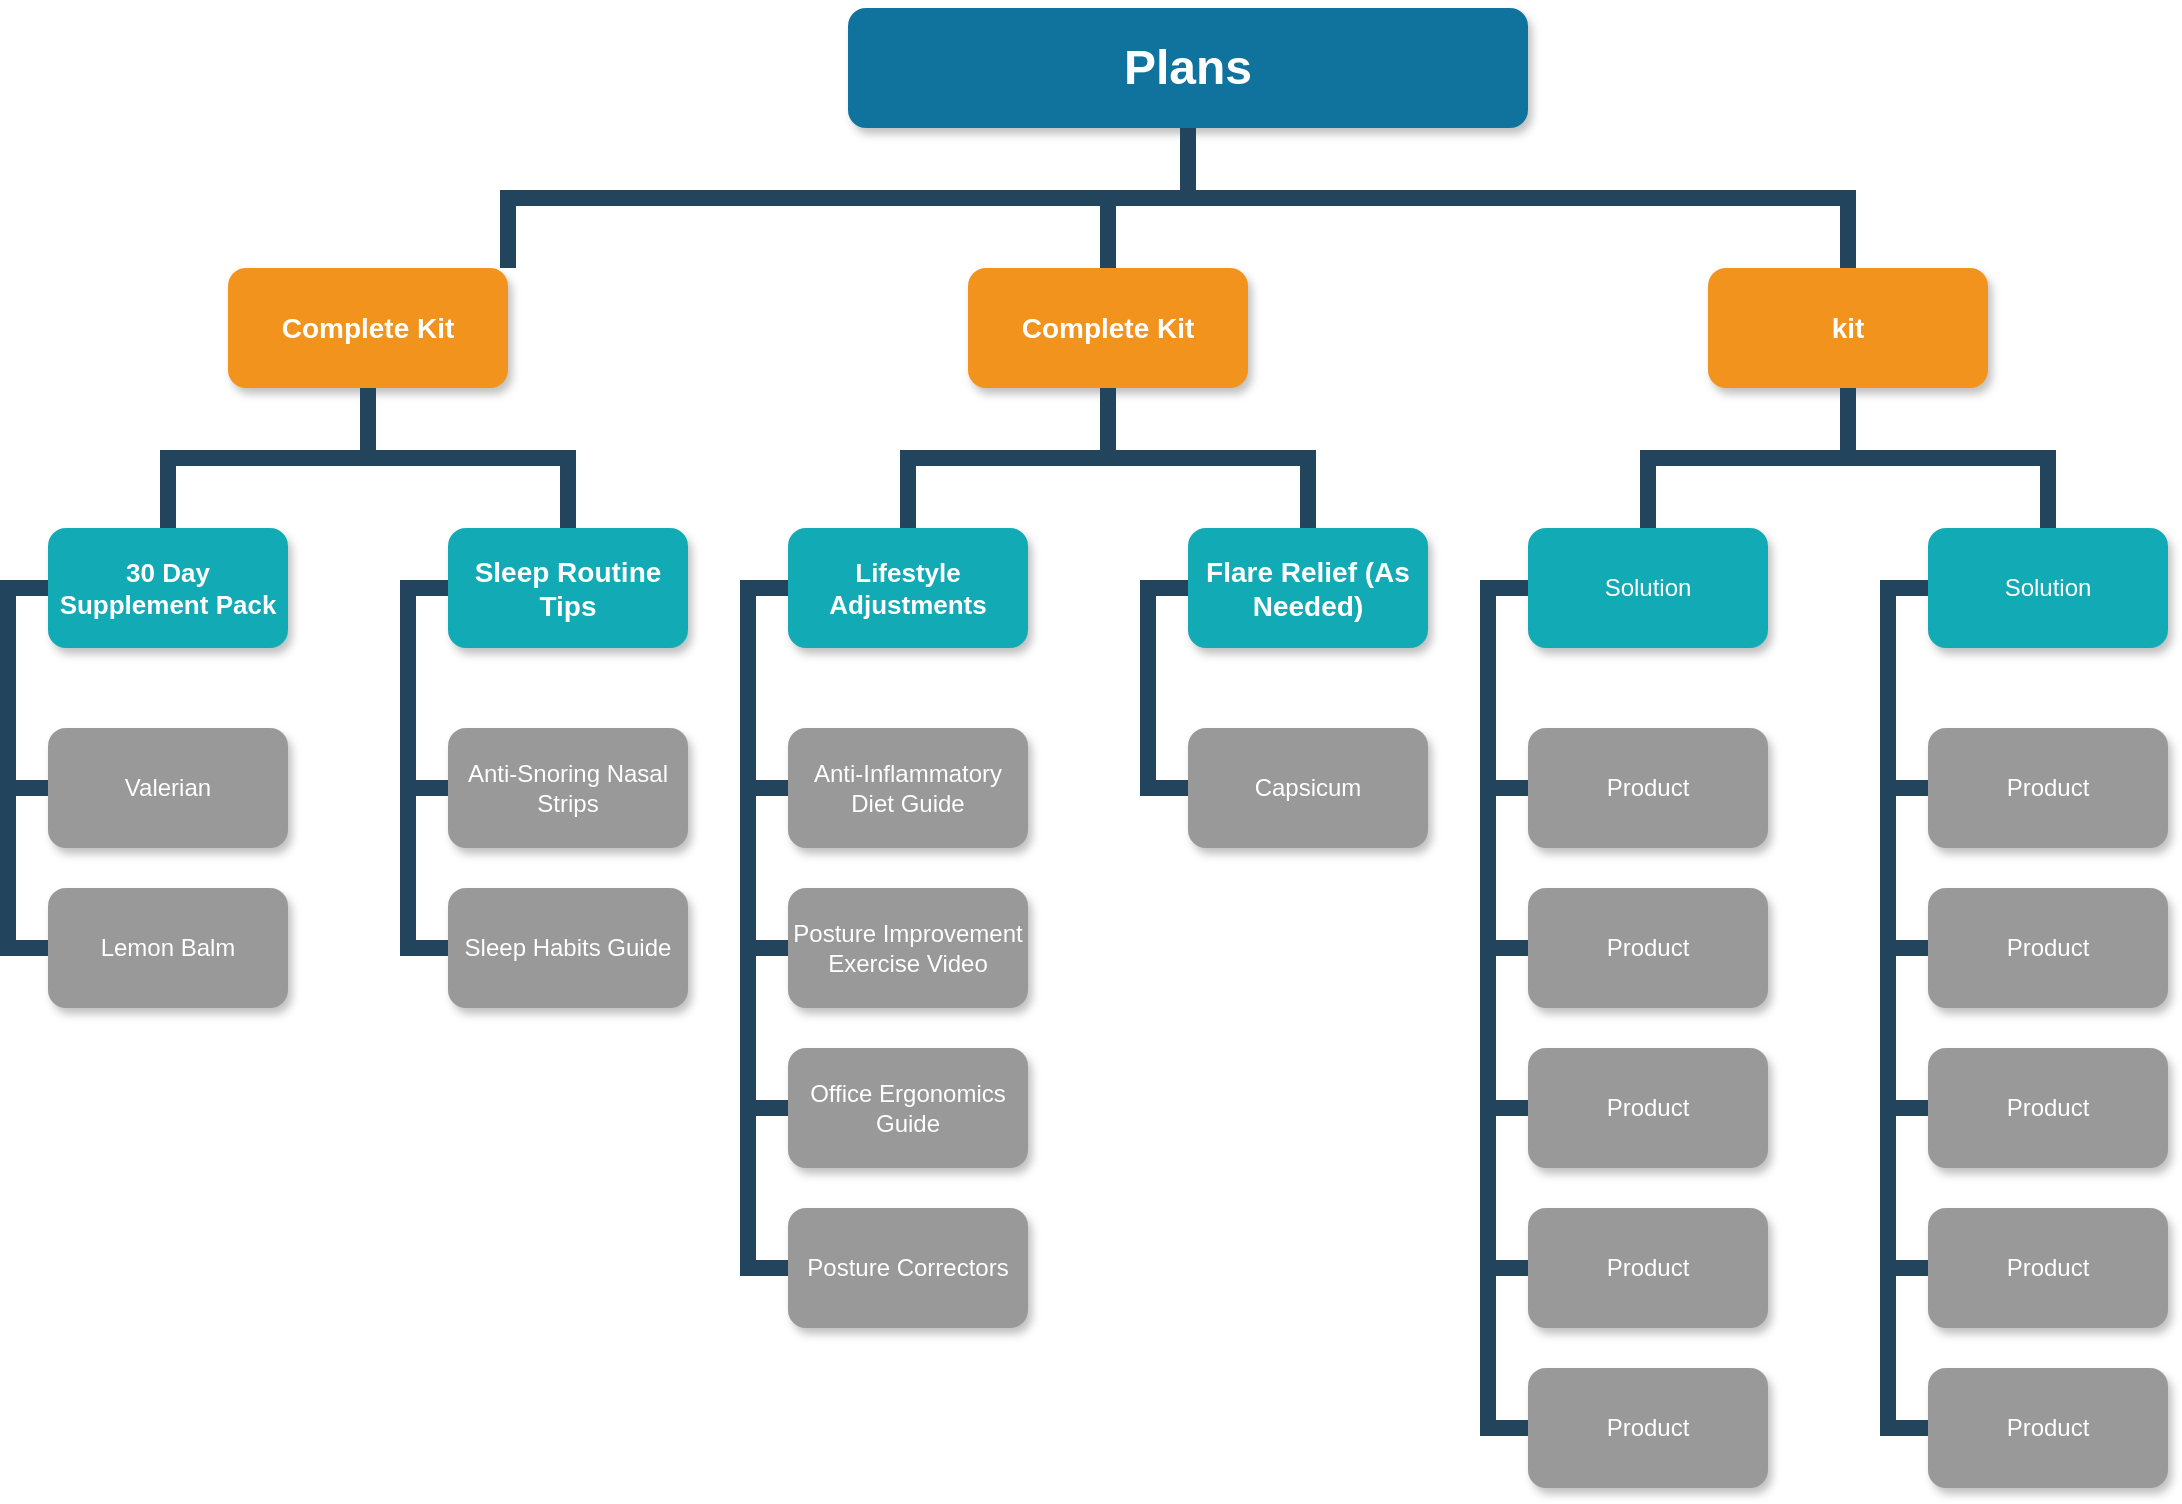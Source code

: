 <mxfile version="12.6.5" type="github">
  <diagram name="Page-1" id="64c3da0e-402f-94eb-ee01-a36477274f13">
    <mxGraphModel dx="1422" dy="762" grid="1" gridSize="10" guides="1" tooltips="1" connect="1" arrows="1" fold="1" page="1" pageScale="1" pageWidth="1169" pageHeight="826" background="#ffffff" math="0" shadow="0">
      <root>
        <mxCell id="0"/>
        <mxCell id="1" parent="0"/>
        <mxCell id="2" value="Plans" style="whiteSpace=wrap;rounded=1;shadow=1;fillColor=#10739E;strokeColor=none;fontColor=#FFFFFF;fontStyle=1;fontSize=24" parent="1" vertex="1">
          <mxGeometry x="1000" y="50" width="340" height="60" as="geometry"/>
        </mxCell>
        <mxCell id="3" value="Complete Kit" style="whiteSpace=wrap;rounded=1;fillColor=#F2931E;strokeColor=none;shadow=1;fontColor=#FFFFFF;fontStyle=1;fontSize=14" parent="1" vertex="1">
          <mxGeometry x="690" y="180.0" width="140" height="60" as="geometry"/>
        </mxCell>
        <mxCell id="4" value="Complete Kit" style="whiteSpace=wrap;rounded=1;fillColor=#F2931E;strokeColor=none;shadow=1;fontColor=#FFFFFF;fontStyle=1;fontSize=14" parent="1" vertex="1">
          <mxGeometry x="1060" y="180.0" width="140" height="60" as="geometry"/>
        </mxCell>
        <mxCell id="6" value="kit" style="whiteSpace=wrap;rounded=1;fillColor=#F2931E;strokeColor=none;shadow=1;fontColor=#FFFFFF;fontStyle=1;fontSize=14" parent="1" vertex="1">
          <mxGeometry x="1430" y="180.0" width="140" height="60" as="geometry"/>
        </mxCell>
        <mxCell id="10" value="30 Day Supplement Pack" style="whiteSpace=wrap;rounded=1;fillColor=#12AAB5;strokeColor=none;shadow=1;fontColor=#FFFFFF;fontStyle=1;fontSize=13;" parent="1" vertex="1">
          <mxGeometry x="600" y="310.0" width="120" height="60" as="geometry"/>
        </mxCell>
        <mxCell id="12" value="Sleep Routine Tips" style="whiteSpace=wrap;rounded=1;fillColor=#12AAB5;strokeColor=none;shadow=1;fontColor=#FFFFFF;fontStyle=1;fontSize=14;" parent="1" vertex="1">
          <mxGeometry x="800" y="310.0" width="120" height="60" as="geometry"/>
        </mxCell>
        <mxCell id="23" value="Valerian" style="whiteSpace=wrap;rounded=1;fillColor=#999999;strokeColor=none;shadow=1;fontColor=#FFFFFF;fontStyle=0" parent="1" vertex="1">
          <mxGeometry x="600" y="410.0" width="120" height="60" as="geometry"/>
        </mxCell>
        <mxCell id="24" value="Lemon Balm" style="whiteSpace=wrap;rounded=1;fillColor=#999999;strokeColor=none;shadow=1;fontColor=#FFFFFF;fontStyle=0" parent="1" vertex="1">
          <mxGeometry x="600.0" y="490.0" width="120" height="60" as="geometry"/>
        </mxCell>
        <mxCell id="38" value="Anti-Snoring Nasal Strips" style="whiteSpace=wrap;rounded=1;fillColor=#999999;strokeColor=none;shadow=1;fontColor=#FFFFFF;fontStyle=0" parent="1" vertex="1">
          <mxGeometry x="800.0" y="410.0" width="120" height="60" as="geometry"/>
        </mxCell>
        <mxCell id="39" value="Sleep Habits Guide" style="whiteSpace=wrap;rounded=1;fillColor=#999999;strokeColor=none;shadow=1;fontColor=#FFFFFF;fontStyle=0" parent="1" vertex="1">
          <mxGeometry x="800.0" y="490.0" width="120" height="60" as="geometry"/>
        </mxCell>
        <mxCell id="43" value="Lifestyle Adjustments" style="whiteSpace=wrap;rounded=1;fillColor=#12AAB5;strokeColor=none;shadow=1;fontColor=#FFFFFF;fontSize=13;fontStyle=1" parent="1" vertex="1">
          <mxGeometry x="970.0" y="310.0" width="120" height="60" as="geometry"/>
        </mxCell>
        <mxCell id="44" value="Flare Relief (As Needed)" style="whiteSpace=wrap;rounded=1;fillColor=#12AAB5;strokeColor=none;shadow=1;fontColor=#FFFFFF;fontStyle=1;fontSize=14;" parent="1" vertex="1">
          <mxGeometry x="1170.0" y="310.0" width="120" height="60" as="geometry"/>
        </mxCell>
        <mxCell id="45" value="Anti-Inflammatory Diet Guide" style="whiteSpace=wrap;rounded=1;fillColor=#999999;strokeColor=none;shadow=1;fontColor=#FFFFFF;fontStyle=0" parent="1" vertex="1">
          <mxGeometry x="970.0" y="410.0" width="120" height="60" as="geometry"/>
        </mxCell>
        <mxCell id="46" value="Posture Improvement Exercise Video" style="whiteSpace=wrap;rounded=1;fillColor=#999999;strokeColor=none;shadow=1;fontColor=#FFFFFF;fontStyle=0" parent="1" vertex="1">
          <mxGeometry x="970.0" y="490.0" width="120" height="60" as="geometry"/>
        </mxCell>
        <mxCell id="47" value="Office Ergonomics Guide" style="whiteSpace=wrap;rounded=1;fillColor=#999999;strokeColor=none;shadow=1;fontColor=#FFFFFF;fontStyle=0" parent="1" vertex="1">
          <mxGeometry x="970.0" y="570.0" width="120" height="60" as="geometry"/>
        </mxCell>
        <mxCell id="48" value="Posture Correctors" style="whiteSpace=wrap;rounded=1;fillColor=#999999;strokeColor=none;shadow=1;fontColor=#FFFFFF;fontStyle=0" parent="1" vertex="1">
          <mxGeometry x="970" y="650.0" width="120" height="60" as="geometry"/>
        </mxCell>
        <mxCell id="50" value="Capsicum" style="whiteSpace=wrap;rounded=1;fillColor=#999999;strokeColor=none;shadow=1;fontColor=#FFFFFF;fontStyle=0" parent="1" vertex="1">
          <mxGeometry x="1170.0" y="410.0" width="120" height="60" as="geometry"/>
        </mxCell>
        <mxCell id="103" value="" style="edgeStyle=elbowEdgeStyle;elbow=vertical;rounded=0;fontColor=#000000;endArrow=none;endFill=0;strokeWidth=8;strokeColor=#23445D;" parent="1" source="3" target="10" edge="1">
          <mxGeometry width="100" height="100" relative="1" as="geometry">
            <mxPoint x="550" y="300" as="sourcePoint"/>
            <mxPoint x="650" y="200" as="targetPoint"/>
          </mxGeometry>
        </mxCell>
        <mxCell id="104" value="" style="edgeStyle=elbowEdgeStyle;elbow=vertical;rounded=0;fontColor=#000000;endArrow=none;endFill=0;strokeWidth=8;strokeColor=#23445D;" parent="1" source="3" target="12" edge="1">
          <mxGeometry width="100" height="100" relative="1" as="geometry">
            <mxPoint x="890" y="300" as="sourcePoint"/>
            <mxPoint x="990" y="200" as="targetPoint"/>
          </mxGeometry>
        </mxCell>
        <mxCell id="105" value="" style="edgeStyle=elbowEdgeStyle;elbow=horizontal;rounded=0;fontColor=#000000;endArrow=none;endFill=0;strokeWidth=8;strokeColor=#23445D;" parent="1" source="10" target="23" edge="1">
          <mxGeometry width="100" height="100" relative="1" as="geometry">
            <mxPoint x="540" y="490" as="sourcePoint"/>
            <mxPoint x="640" y="390" as="targetPoint"/>
            <Array as="points">
              <mxPoint x="580" y="390"/>
            </Array>
          </mxGeometry>
        </mxCell>
        <mxCell id="106" value="" style="edgeStyle=elbowEdgeStyle;elbow=horizontal;rounded=0;fontColor=#000000;endArrow=none;endFill=0;strokeWidth=8;strokeColor=#23445D;" parent="1" source="10" target="24" edge="1">
          <mxGeometry width="100" height="100" relative="1" as="geometry">
            <mxPoint x="610" y="350" as="sourcePoint"/>
            <mxPoint x="610" y="450" as="targetPoint"/>
            <Array as="points">
              <mxPoint x="580" y="410"/>
            </Array>
          </mxGeometry>
        </mxCell>
        <mxCell id="111" value="" style="edgeStyle=elbowEdgeStyle;elbow=horizontal;rounded=0;fontColor=#000000;endArrow=none;endFill=0;strokeWidth=8;strokeColor=#23445D;" parent="1" target="38" edge="1">
          <mxGeometry width="100" height="100" relative="1" as="geometry">
            <mxPoint x="790" y="340.0" as="sourcePoint"/>
            <mxPoint x="790" y="440.0" as="targetPoint"/>
            <Array as="points">
              <mxPoint x="780" y="390"/>
            </Array>
          </mxGeometry>
        </mxCell>
        <mxCell id="112" value="" style="edgeStyle=elbowEdgeStyle;elbow=horizontal;rounded=0;fontColor=#000000;endArrow=none;endFill=0;strokeWidth=8;strokeColor=#23445D;" parent="1" source="12" target="39" edge="1">
          <mxGeometry width="100" height="100" relative="1" as="geometry">
            <mxPoint x="790" y="340.0" as="sourcePoint"/>
            <mxPoint x="790" y="520.0" as="targetPoint"/>
            <Array as="points">
              <mxPoint x="780" y="430"/>
            </Array>
          </mxGeometry>
        </mxCell>
        <mxCell id="116" value="" style="edgeStyle=elbowEdgeStyle;elbow=vertical;rounded=0;fontColor=#000000;endArrow=none;endFill=0;strokeWidth=8;strokeColor=#23445D;" parent="1" source="4" target="43" edge="1">
          <mxGeometry width="100" height="100" relative="1" as="geometry">
            <mxPoint x="770" y="250.0" as="sourcePoint"/>
            <mxPoint x="670" y="320" as="targetPoint"/>
          </mxGeometry>
        </mxCell>
        <mxCell id="117" value="" style="edgeStyle=elbowEdgeStyle;elbow=vertical;rounded=0;fontColor=#000000;endArrow=none;endFill=0;strokeWidth=8;strokeColor=#23445D;" parent="1" source="4" target="44" edge="1">
          <mxGeometry width="100" height="100" relative="1" as="geometry">
            <mxPoint x="770" y="250.0" as="sourcePoint"/>
            <mxPoint x="870" y="320" as="targetPoint"/>
          </mxGeometry>
        </mxCell>
        <mxCell id="118" value="" style="edgeStyle=elbowEdgeStyle;elbow=horizontal;rounded=0;fontColor=#000000;endArrow=none;endFill=0;strokeWidth=8;strokeColor=#23445D;" parent="1" source="43" target="45" edge="1">
          <mxGeometry width="100" height="100" relative="1" as="geometry">
            <mxPoint x="950" y="340.0" as="sourcePoint"/>
            <mxPoint x="960.0" y="440" as="targetPoint"/>
            <Array as="points">
              <mxPoint x="950" y="390"/>
            </Array>
          </mxGeometry>
        </mxCell>
        <mxCell id="119" value="" style="edgeStyle=elbowEdgeStyle;elbow=horizontal;rounded=0;fontColor=#000000;endArrow=none;endFill=0;strokeWidth=8;strokeColor=#23445D;" parent="1" source="43" target="46" edge="1">
          <mxGeometry width="100" height="100" relative="1" as="geometry">
            <mxPoint x="960" y="340" as="sourcePoint"/>
            <mxPoint x="960.0" y="520" as="targetPoint"/>
            <Array as="points">
              <mxPoint x="950" y="430"/>
            </Array>
          </mxGeometry>
        </mxCell>
        <mxCell id="120" value="" style="edgeStyle=elbowEdgeStyle;elbow=horizontal;rounded=0;fontColor=#000000;endArrow=none;endFill=0;strokeWidth=8;strokeColor=#23445D;" parent="1" source="43" edge="1">
          <mxGeometry width="100" height="100" relative="1" as="geometry">
            <mxPoint x="960" y="340" as="sourcePoint"/>
            <mxPoint x="960" y="680" as="targetPoint"/>
            <Array as="points">
              <mxPoint x="950" y="560"/>
            </Array>
          </mxGeometry>
        </mxCell>
        <mxCell id="121" value="" style="edgeStyle=elbowEdgeStyle;elbow=horizontal;rounded=0;fontColor=#000000;endArrow=none;endFill=0;strokeWidth=8;strokeColor=#23445D;" parent="1" source="43" target="48" edge="1">
          <mxGeometry width="100" height="100" relative="1" as="geometry">
            <mxPoint x="960" y="340" as="sourcePoint"/>
            <mxPoint x="960" y="680" as="targetPoint"/>
            <Array as="points">
              <mxPoint x="950" y="510"/>
            </Array>
          </mxGeometry>
        </mxCell>
        <mxCell id="122" value="" style="edgeStyle=elbowEdgeStyle;elbow=horizontal;rounded=0;fontColor=#000000;endArrow=none;endFill=0;strokeWidth=8;strokeColor=#23445D;" parent="1" source="43" target="47" edge="1">
          <mxGeometry width="100" height="100" relative="1" as="geometry">
            <mxPoint x="960" y="340" as="sourcePoint"/>
            <mxPoint x="960.0" y="600" as="targetPoint"/>
            <Array as="points">
              <mxPoint x="950" y="480"/>
            </Array>
          </mxGeometry>
        </mxCell>
        <mxCell id="123" value="" style="edgeStyle=elbowEdgeStyle;elbow=horizontal;rounded=0;fontColor=#000000;endArrow=none;endFill=0;strokeWidth=8;strokeColor=#23445D;" parent="1" source="44" target="50" edge="1">
          <mxGeometry width="100" height="100" relative="1" as="geometry">
            <mxPoint x="1140" y="340.0" as="sourcePoint"/>
            <mxPoint x="1150.0" y="440" as="targetPoint"/>
            <Array as="points">
              <mxPoint x="1150" y="390"/>
            </Array>
          </mxGeometry>
        </mxCell>
        <mxCell id="124" value="" style="edgeStyle=elbowEdgeStyle;elbow=horizontal;rounded=0;fontColor=#000000;endArrow=none;endFill=0;strokeWidth=8;strokeColor=#23445D;" parent="1" source="44" edge="1">
          <mxGeometry width="100" height="100" relative="1" as="geometry">
            <mxPoint x="1150" y="340" as="sourcePoint"/>
            <mxPoint x="1160" y="440" as="targetPoint"/>
            <Array as="points">
              <mxPoint x="1150" y="430"/>
            </Array>
          </mxGeometry>
        </mxCell>
        <mxCell id="125" value="" style="edgeStyle=elbowEdgeStyle;elbow=horizontal;rounded=0;fontColor=#000000;endArrow=none;endFill=0;strokeWidth=8;strokeColor=#23445D;" parent="1" source="44" edge="1">
          <mxGeometry width="100" height="100" relative="1" as="geometry">
            <mxPoint x="1150" y="340" as="sourcePoint"/>
            <mxPoint x="1150" y="440" as="targetPoint"/>
            <Array as="points">
              <mxPoint x="1150" y="550"/>
            </Array>
          </mxGeometry>
        </mxCell>
        <mxCell id="133" value="Solution" style="whiteSpace=wrap;rounded=1;fillColor=#12AAB5;strokeColor=none;shadow=1;fontColor=#FFFFFF;" parent="1" vertex="1">
          <mxGeometry x="1340.0" y="310.0" width="120" height="60" as="geometry"/>
        </mxCell>
        <mxCell id="134" value="Solution" style="whiteSpace=wrap;rounded=1;fillColor=#12AAB5;strokeColor=none;shadow=1;fontColor=#FFFFFF;" parent="1" vertex="1">
          <mxGeometry x="1540.0" y="310.0" width="120" height="60" as="geometry"/>
        </mxCell>
        <mxCell id="135" value="Product" style="whiteSpace=wrap;rounded=1;fillColor=#999999;strokeColor=none;shadow=1;fontColor=#FFFFFF;fontStyle=0" parent="1" vertex="1">
          <mxGeometry x="1340.0" y="410.0" width="120" height="60" as="geometry"/>
        </mxCell>
        <mxCell id="136" value="Product" style="whiteSpace=wrap;rounded=1;fillColor=#999999;strokeColor=none;shadow=1;fontColor=#FFFFFF;fontStyle=0" parent="1" vertex="1">
          <mxGeometry x="1340" y="490.0" width="120" height="60" as="geometry"/>
        </mxCell>
        <mxCell id="137" value="Product" style="whiteSpace=wrap;rounded=1;fillColor=#999999;strokeColor=none;shadow=1;fontColor=#FFFFFF;fontStyle=0" parent="1" vertex="1">
          <mxGeometry x="1340.0" y="570.0" width="120" height="60" as="geometry"/>
        </mxCell>
        <mxCell id="138" value="Product" style="whiteSpace=wrap;rounded=1;fillColor=#999999;strokeColor=none;shadow=1;fontColor=#FFFFFF;fontStyle=0" parent="1" vertex="1">
          <mxGeometry x="1340" y="650.0" width="120" height="60" as="geometry"/>
        </mxCell>
        <mxCell id="139" value="Product" style="whiteSpace=wrap;rounded=1;fillColor=#999999;strokeColor=none;shadow=1;fontColor=#FFFFFF;fontStyle=0" parent="1" vertex="1">
          <mxGeometry x="1340" y="730.0" width="120" height="60" as="geometry"/>
        </mxCell>
        <mxCell id="140" value="Product" style="whiteSpace=wrap;rounded=1;fillColor=#999999;strokeColor=none;shadow=1;fontColor=#FFFFFF;fontStyle=0" parent="1" vertex="1">
          <mxGeometry x="1540.0" y="410.0" width="120" height="60" as="geometry"/>
        </mxCell>
        <mxCell id="141" value="Product" style="whiteSpace=wrap;rounded=1;fillColor=#999999;strokeColor=none;shadow=1;fontColor=#FFFFFF;fontStyle=0" parent="1" vertex="1">
          <mxGeometry x="1540.0" y="490.0" width="120" height="60" as="geometry"/>
        </mxCell>
        <mxCell id="142" value="Product" style="whiteSpace=wrap;rounded=1;fillColor=#999999;strokeColor=none;shadow=1;fontColor=#FFFFFF;fontStyle=0" parent="1" vertex="1">
          <mxGeometry x="1540.0" y="570.0" width="120" height="60" as="geometry"/>
        </mxCell>
        <mxCell id="143" value="Product" style="whiteSpace=wrap;rounded=1;fillColor=#999999;strokeColor=none;shadow=1;fontColor=#FFFFFF;fontStyle=0" parent="1" vertex="1">
          <mxGeometry x="1540.0" y="650.0" width="120" height="60" as="geometry"/>
        </mxCell>
        <mxCell id="144" value="Product" style="whiteSpace=wrap;rounded=1;fillColor=#999999;strokeColor=none;shadow=1;fontColor=#FFFFFF;fontStyle=0" parent="1" vertex="1">
          <mxGeometry x="1540.0" y="730.0" width="120" height="60" as="geometry"/>
        </mxCell>
        <mxCell id="145" value="" style="edgeStyle=elbowEdgeStyle;elbow=horizontal;rounded=0;fontColor=#000000;endArrow=none;endFill=0;strokeWidth=8;strokeColor=#23445D;" parent="1" source="133" target="135" edge="1">
          <mxGeometry width="100" height="100" relative="1" as="geometry">
            <mxPoint x="1320" y="340.0" as="sourcePoint"/>
            <mxPoint x="1330.0" y="440" as="targetPoint"/>
            <Array as="points">
              <mxPoint x="1320" y="390"/>
            </Array>
          </mxGeometry>
        </mxCell>
        <mxCell id="146" value="" style="edgeStyle=elbowEdgeStyle;elbow=horizontal;rounded=0;fontColor=#000000;endArrow=none;endFill=0;strokeWidth=8;strokeColor=#23445D;" parent="1" source="133" target="136" edge="1">
          <mxGeometry width="100" height="100" relative="1" as="geometry">
            <mxPoint x="1330" y="340" as="sourcePoint"/>
            <mxPoint x="1330.0" y="520" as="targetPoint"/>
            <Array as="points">
              <mxPoint x="1320" y="430"/>
            </Array>
          </mxGeometry>
        </mxCell>
        <mxCell id="147" value="" style="edgeStyle=elbowEdgeStyle;elbow=horizontal;rounded=0;fontColor=#000000;endArrow=none;endFill=0;strokeWidth=8;strokeColor=#23445D;" parent="1" source="133" target="139" edge="1">
          <mxGeometry width="100" height="100" relative="1" as="geometry">
            <mxPoint x="1330" y="340" as="sourcePoint"/>
            <mxPoint x="1330" y="760" as="targetPoint"/>
            <Array as="points">
              <mxPoint x="1320" y="560"/>
            </Array>
          </mxGeometry>
        </mxCell>
        <mxCell id="148" value="" style="edgeStyle=elbowEdgeStyle;elbow=horizontal;rounded=0;fontColor=#000000;endArrow=none;endFill=0;strokeWidth=8;strokeColor=#23445D;" parent="1" source="133" target="138" edge="1">
          <mxGeometry width="100" height="100" relative="1" as="geometry">
            <mxPoint x="1330" y="340" as="sourcePoint"/>
            <mxPoint x="1330" y="680" as="targetPoint"/>
            <Array as="points">
              <mxPoint x="1320" y="510"/>
            </Array>
          </mxGeometry>
        </mxCell>
        <mxCell id="149" value="" style="edgeStyle=elbowEdgeStyle;elbow=horizontal;rounded=0;fontColor=#000000;endArrow=none;endFill=0;strokeWidth=8;strokeColor=#23445D;" parent="1" source="133" target="137" edge="1">
          <mxGeometry width="100" height="100" relative="1" as="geometry">
            <mxPoint x="1330" y="340" as="sourcePoint"/>
            <mxPoint x="1330.0" y="600" as="targetPoint"/>
            <Array as="points">
              <mxPoint x="1320" y="480"/>
            </Array>
          </mxGeometry>
        </mxCell>
        <mxCell id="150" value="" style="edgeStyle=elbowEdgeStyle;elbow=horizontal;rounded=0;fontColor=#000000;endArrow=none;endFill=0;strokeWidth=8;strokeColor=#23445D;" parent="1" source="134" target="140" edge="1">
          <mxGeometry width="100" height="100" relative="1" as="geometry">
            <mxPoint x="1510" y="340.0" as="sourcePoint"/>
            <mxPoint x="1520.0" y="440" as="targetPoint"/>
            <Array as="points">
              <mxPoint x="1520" y="390"/>
            </Array>
          </mxGeometry>
        </mxCell>
        <mxCell id="151" value="" style="edgeStyle=elbowEdgeStyle;elbow=horizontal;rounded=0;fontColor=#000000;endArrow=none;endFill=0;strokeWidth=8;strokeColor=#23445D;" parent="1" source="134" target="141" edge="1">
          <mxGeometry width="100" height="100" relative="1" as="geometry">
            <mxPoint x="1520" y="340" as="sourcePoint"/>
            <mxPoint x="1520.0" y="520" as="targetPoint"/>
            <Array as="points">
              <mxPoint x="1520" y="430"/>
            </Array>
          </mxGeometry>
        </mxCell>
        <mxCell id="152" value="" style="edgeStyle=elbowEdgeStyle;elbow=horizontal;rounded=0;fontColor=#000000;endArrow=none;endFill=0;strokeWidth=8;strokeColor=#23445D;" parent="1" source="134" target="144" edge="1">
          <mxGeometry width="100" height="100" relative="1" as="geometry">
            <mxPoint x="1520" y="340" as="sourcePoint"/>
            <mxPoint x="1520" y="760" as="targetPoint"/>
            <Array as="points">
              <mxPoint x="1520" y="550"/>
            </Array>
          </mxGeometry>
        </mxCell>
        <mxCell id="153" value="" style="edgeStyle=elbowEdgeStyle;elbow=horizontal;rounded=0;fontColor=#000000;endArrow=none;endFill=0;strokeWidth=8;strokeColor=#23445D;" parent="1" source="134" target="143" edge="1">
          <mxGeometry width="100" height="100" relative="1" as="geometry">
            <mxPoint x="1520" y="340" as="sourcePoint"/>
            <mxPoint x="1520" y="680" as="targetPoint"/>
            <Array as="points">
              <mxPoint x="1520" y="510"/>
            </Array>
          </mxGeometry>
        </mxCell>
        <mxCell id="154" value="" style="edgeStyle=elbowEdgeStyle;elbow=horizontal;rounded=0;fontColor=#000000;endArrow=none;endFill=0;strokeWidth=8;strokeColor=#23445D;" parent="1" source="134" target="142" edge="1">
          <mxGeometry width="100" height="100" relative="1" as="geometry">
            <mxPoint x="1520" y="340" as="sourcePoint"/>
            <mxPoint x="1520.0" y="600" as="targetPoint"/>
            <Array as="points">
              <mxPoint x="1520" y="480"/>
            </Array>
          </mxGeometry>
        </mxCell>
        <mxCell id="221" value="" style="edgeStyle=elbowEdgeStyle;elbow=vertical;rounded=0;fontColor=#000000;endArrow=none;endFill=0;strokeWidth=8;strokeColor=#23445D;" parent="1" source="6" target="133" edge="1">
          <mxGeometry width="100" height="100" relative="1" as="geometry">
            <mxPoint x="1310" y="280" as="sourcePoint"/>
            <mxPoint x="1410" y="180" as="targetPoint"/>
          </mxGeometry>
        </mxCell>
        <mxCell id="222" value="" style="edgeStyle=elbowEdgeStyle;elbow=vertical;rounded=0;fontColor=#000000;endArrow=none;endFill=0;strokeWidth=8;strokeColor=#23445D;" parent="1" source="6" target="134" edge="1">
          <mxGeometry width="100" height="100" relative="1" as="geometry">
            <mxPoint x="1560" y="290" as="sourcePoint"/>
            <mxPoint x="1660" y="190" as="targetPoint"/>
          </mxGeometry>
        </mxCell>
        <mxCell id="229" value="" style="edgeStyle=elbowEdgeStyle;elbow=vertical;rounded=0;fontColor=#000000;endArrow=none;endFill=0;strokeWidth=8;strokeColor=#23445D;entryX=1;entryY=0;entryDx=0;entryDy=0;" parent="1" source="2" target="3" edge="1">
          <mxGeometry width="100" height="100" relative="1" as="geometry">
            <mxPoint x="540" y="140" as="sourcePoint"/>
            <mxPoint x="640" y="40" as="targetPoint"/>
          </mxGeometry>
        </mxCell>
        <mxCell id="230" value="" style="edgeStyle=elbowEdgeStyle;elbow=vertical;rounded=0;fontColor=#000000;endArrow=none;endFill=0;strokeWidth=8;strokeColor=#23445D;" parent="1" source="2" target="4" edge="1">
          <mxGeometry width="100" height="100" relative="1" as="geometry">
            <mxPoint x="550" y="150" as="sourcePoint"/>
            <mxPoint x="650" y="50" as="targetPoint"/>
          </mxGeometry>
        </mxCell>
        <mxCell id="231" value="" style="edgeStyle=elbowEdgeStyle;elbow=vertical;rounded=0;fontColor=#000000;endArrow=none;endFill=0;strokeWidth=8;strokeColor=#23445D;" parent="1" source="2" target="6" edge="1">
          <mxGeometry width="100" height="100" relative="1" as="geometry">
            <mxPoint x="560" y="160" as="sourcePoint"/>
            <mxPoint x="660" y="60" as="targetPoint"/>
          </mxGeometry>
        </mxCell>
      </root>
    </mxGraphModel>
  </diagram>
</mxfile>
